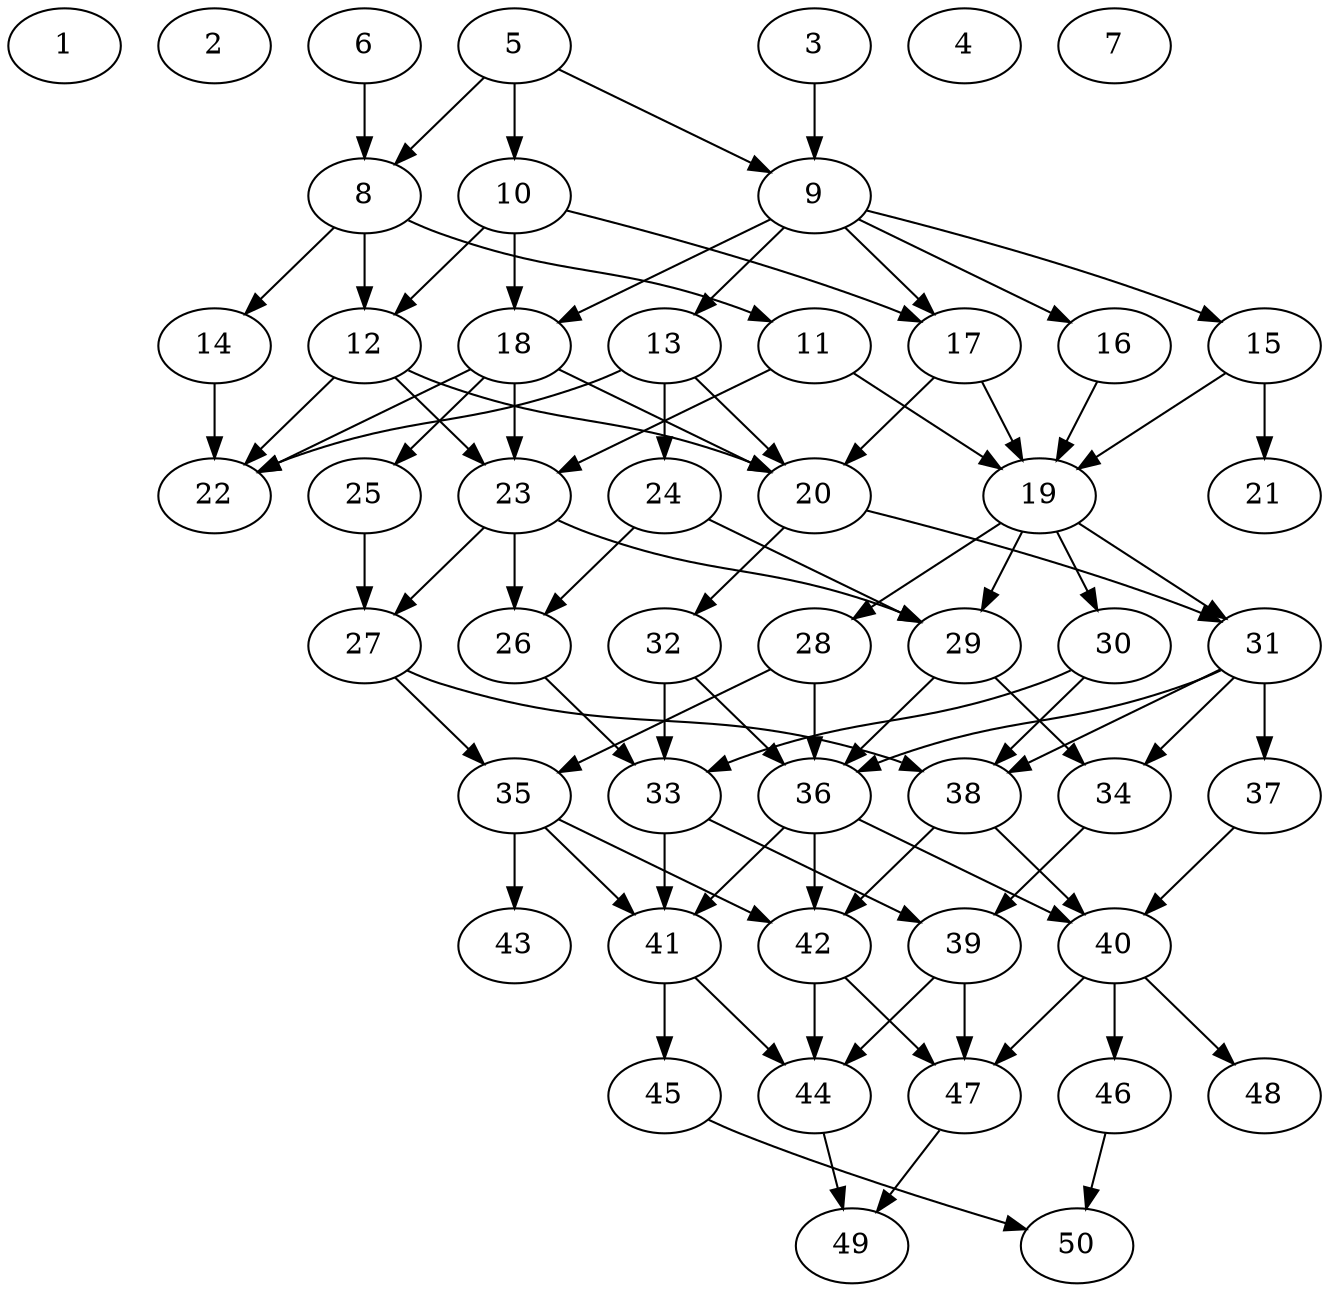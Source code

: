 // DAG automatically generated by daggen at Thu Oct  3 14:07:56 2019
// ./daggen --dot -n 50 --ccr 0.3 --fat 0.5 --regular 0.5 --density 0.5 --mindata 5242880 --maxdata 52428800 
digraph G {
  1 [size="151753387", alpha="0.13", expect_size="45526016"] 
  2 [size="76584960", alpha="0.07", expect_size="22975488"] 
  3 [size="92453547", alpha="0.14", expect_size="27736064"] 
  3 -> 9 [size ="27736064"]
  4 [size="79889067", alpha="0.16", expect_size="23966720"] 
  5 [size="115783680", alpha="0.07", expect_size="34735104"] 
  5 -> 8 [size ="34735104"]
  5 -> 9 [size ="34735104"]
  5 -> 10 [size ="34735104"]
  6 [size="89985707", alpha="0.08", expect_size="26995712"] 
  6 -> 8 [size ="26995712"]
  7 [size="142370133", alpha="0.19", expect_size="42711040"] 
  8 [size="153838933", alpha="0.00", expect_size="46151680"] 
  8 -> 11 [size ="46151680"]
  8 -> 12 [size ="46151680"]
  8 -> 14 [size ="46151680"]
  9 [size="106373120", alpha="0.13", expect_size="31911936"] 
  9 -> 13 [size ="31911936"]
  9 -> 15 [size ="31911936"]
  9 -> 16 [size ="31911936"]
  9 -> 17 [size ="31911936"]
  9 -> 18 [size ="31911936"]
  10 [size="165492053", alpha="0.18", expect_size="49647616"] 
  10 -> 12 [size ="49647616"]
  10 -> 17 [size ="49647616"]
  10 -> 18 [size ="49647616"]
  11 [size="113254400", alpha="0.08", expect_size="33976320"] 
  11 -> 19 [size ="33976320"]
  11 -> 23 [size ="33976320"]
  12 [size="58443093", alpha="0.19", expect_size="17532928"] 
  12 -> 20 [size ="17532928"]
  12 -> 22 [size ="17532928"]
  12 -> 23 [size ="17532928"]
  13 [size="112872107", alpha="0.14", expect_size="33861632"] 
  13 -> 20 [size ="33861632"]
  13 -> 22 [size ="33861632"]
  13 -> 24 [size ="33861632"]
  14 [size="65761280", alpha="0.15", expect_size="19728384"] 
  14 -> 22 [size ="19728384"]
  15 [size="35751253", alpha="0.17", expect_size="10725376"] 
  15 -> 19 [size ="10725376"]
  15 -> 21 [size ="10725376"]
  16 [size="87927467", alpha="0.03", expect_size="26378240"] 
  16 -> 19 [size ="26378240"]
  17 [size="151722667", alpha="0.13", expect_size="45516800"] 
  17 -> 19 [size ="45516800"]
  17 -> 20 [size ="45516800"]
  18 [size="145363627", alpha="0.13", expect_size="43609088"] 
  18 -> 20 [size ="43609088"]
  18 -> 22 [size ="43609088"]
  18 -> 23 [size ="43609088"]
  18 -> 25 [size ="43609088"]
  19 [size="147531093", alpha="0.05", expect_size="44259328"] 
  19 -> 28 [size ="44259328"]
  19 -> 29 [size ="44259328"]
  19 -> 30 [size ="44259328"]
  19 -> 31 [size ="44259328"]
  20 [size="91217920", alpha="0.01", expect_size="27365376"] 
  20 -> 31 [size ="27365376"]
  20 -> 32 [size ="27365376"]
  21 [size="75659947", alpha="0.15", expect_size="22697984"] 
  22 [size="137642667", alpha="0.17", expect_size="41292800"] 
  23 [size="130088960", alpha="0.07", expect_size="39026688"] 
  23 -> 26 [size ="39026688"]
  23 -> 27 [size ="39026688"]
  23 -> 29 [size ="39026688"]
  24 [size="81100800", alpha="0.06", expect_size="24330240"] 
  24 -> 26 [size ="24330240"]
  24 -> 29 [size ="24330240"]
  25 [size="41308160", alpha="0.17", expect_size="12392448"] 
  25 -> 27 [size ="12392448"]
  26 [size="174622720", alpha="0.18", expect_size="52386816"] 
  26 -> 33 [size ="52386816"]
  27 [size="40338773", alpha="0.14", expect_size="12101632"] 
  27 -> 35 [size ="12101632"]
  27 -> 38 [size ="12101632"]
  28 [size="141864960", alpha="0.08", expect_size="42559488"] 
  28 -> 35 [size ="42559488"]
  28 -> 36 [size ="42559488"]
  29 [size="88139093", alpha="0.13", expect_size="26441728"] 
  29 -> 34 [size ="26441728"]
  29 -> 36 [size ="26441728"]
  30 [size="125262507", alpha="0.17", expect_size="37578752"] 
  30 -> 33 [size ="37578752"]
  30 -> 38 [size ="37578752"]
  31 [size="136622080", alpha="0.13", expect_size="40986624"] 
  31 -> 34 [size ="40986624"]
  31 -> 36 [size ="40986624"]
  31 -> 37 [size ="40986624"]
  31 -> 38 [size ="40986624"]
  32 [size="99205120", alpha="0.14", expect_size="29761536"] 
  32 -> 33 [size ="29761536"]
  32 -> 36 [size ="29761536"]
  33 [size="72127147", alpha="0.08", expect_size="21638144"] 
  33 -> 39 [size ="21638144"]
  33 -> 41 [size ="21638144"]
  34 [size="130365440", alpha="0.07", expect_size="39109632"] 
  34 -> 39 [size ="39109632"]
  35 [size="21763413", alpha="0.09", expect_size="6529024"] 
  35 -> 41 [size ="6529024"]
  35 -> 42 [size ="6529024"]
  35 -> 43 [size ="6529024"]
  36 [size="159204693", alpha="0.20", expect_size="47761408"] 
  36 -> 40 [size ="47761408"]
  36 -> 41 [size ="47761408"]
  36 -> 42 [size ="47761408"]
  37 [size="143336107", alpha="0.08", expect_size="43000832"] 
  37 -> 40 [size ="43000832"]
  38 [size="99058347", alpha="0.12", expect_size="29717504"] 
  38 -> 40 [size ="29717504"]
  38 -> 42 [size ="29717504"]
  39 [size="162734080", alpha="0.12", expect_size="48820224"] 
  39 -> 44 [size ="48820224"]
  39 -> 47 [size ="48820224"]
  40 [size="108687360", alpha="0.02", expect_size="32606208"] 
  40 -> 46 [size ="32606208"]
  40 -> 47 [size ="32606208"]
  40 -> 48 [size ="32606208"]
  41 [size="84937387", alpha="0.20", expect_size="25481216"] 
  41 -> 44 [size ="25481216"]
  41 -> 45 [size ="25481216"]
  42 [size="29982720", alpha="0.13", expect_size="8994816"] 
  42 -> 44 [size ="8994816"]
  42 -> 47 [size ="8994816"]
  43 [size="142069760", alpha="0.20", expect_size="42620928"] 
  44 [size="44741973", alpha="0.15", expect_size="13422592"] 
  44 -> 49 [size ="13422592"]
  45 [size="100860587", alpha="0.13", expect_size="30258176"] 
  45 -> 50 [size ="30258176"]
  46 [size="171410773", alpha="0.11", expect_size="51423232"] 
  46 -> 50 [size ="51423232"]
  47 [size="169560747", alpha="0.12", expect_size="50868224"] 
  47 -> 49 [size ="50868224"]
  48 [size="72273920", alpha="0.09", expect_size="21682176"] 
  49 [size="164724053", alpha="0.15", expect_size="49417216"] 
  50 [size="105110187", alpha="0.14", expect_size="31533056"] 
}
